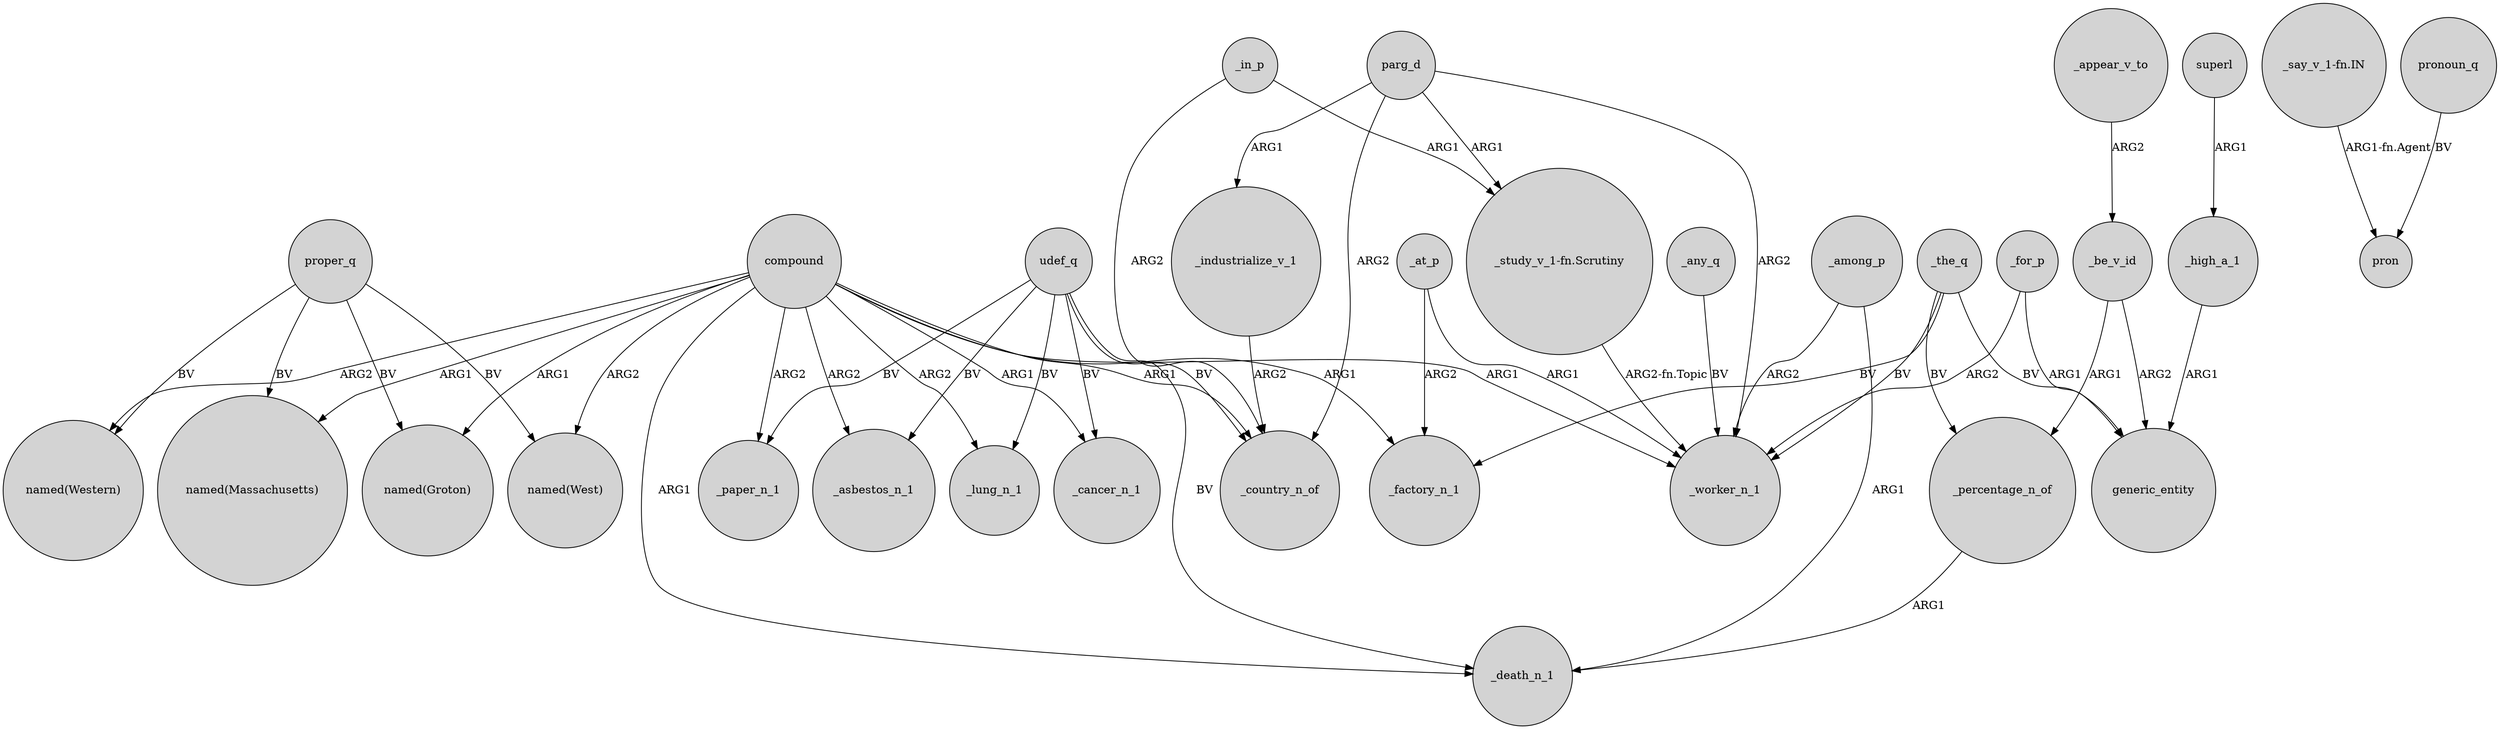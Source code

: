 digraph {
	node [shape=circle style=filled]
	udef_q -> _lung_n_1 [label=BV]
	_the_q -> generic_entity [label=BV]
	compound -> "named(Groton)" [label=ARG1]
	udef_q -> _cancer_n_1 [label=BV]
	compound -> "named(West)" [label=ARG2]
	_among_p -> _death_n_1 [label=ARG1]
	_industrialize_v_1 -> _country_n_of [label=ARG2]
	proper_q -> "named(Groton)" [label=BV]
	_the_q -> _worker_n_1 [label=BV]
	superl -> _high_a_1 [label=ARG1]
	parg_d -> _country_n_of [label=ARG2]
	_the_q -> _percentage_n_of [label=BV]
	parg_d -> _industrialize_v_1 [label=ARG1]
	compound -> _factory_n_1 [label=ARG1]
	_in_p -> _country_n_of [label=ARG2]
	"_say_v_1-fn.IN" -> pron [label="ARG1-fn.Agent"]
	_for_p -> generic_entity [label=ARG1]
	proper_q -> "named(West)" [label=BV]
	compound -> _death_n_1 [label=ARG1]
	compound -> _cancer_n_1 [label=ARG1]
	_at_p -> _worker_n_1 [label=ARG1]
	_be_v_id -> generic_entity [label=ARG2]
	_high_a_1 -> generic_entity [label=ARG1]
	_be_v_id -> _percentage_n_of [label=ARG1]
	udef_q -> _country_n_of [label=BV]
	pronoun_q -> pron [label=BV]
	compound -> _paper_n_1 [label=ARG2]
	compound -> _country_n_of [label=ARG1]
	_for_p -> _worker_n_1 [label=ARG2]
	udef_q -> _asbestos_n_1 [label=BV]
	_at_p -> _factory_n_1 [label=ARG2]
	compound -> _lung_n_1 [label=ARG2]
	proper_q -> "named(Western)" [label=BV]
	_among_p -> _worker_n_1 [label=ARG2]
	proper_q -> "named(Massachusetts)" [label=BV]
	udef_q -> _paper_n_1 [label=BV]
	udef_q -> _death_n_1 [label=BV]
	parg_d -> "_study_v_1-fn.Scrutiny" [label=ARG1]
	_appear_v_to -> _be_v_id [label=ARG2]
	"_study_v_1-fn.Scrutiny" -> _worker_n_1 [label="ARG2-fn.Topic"]
	_in_p -> "_study_v_1-fn.Scrutiny" [label=ARG1]
	compound -> _worker_n_1 [label=ARG1]
	compound -> "named(Massachusetts)" [label=ARG1]
	_any_q -> _worker_n_1 [label=BV]
	_the_q -> _factory_n_1 [label=BV]
	compound -> _asbestos_n_1 [label=ARG2]
	parg_d -> _worker_n_1 [label=ARG2]
	_percentage_n_of -> _death_n_1 [label=ARG1]
	compound -> "named(Western)" [label=ARG2]
}
